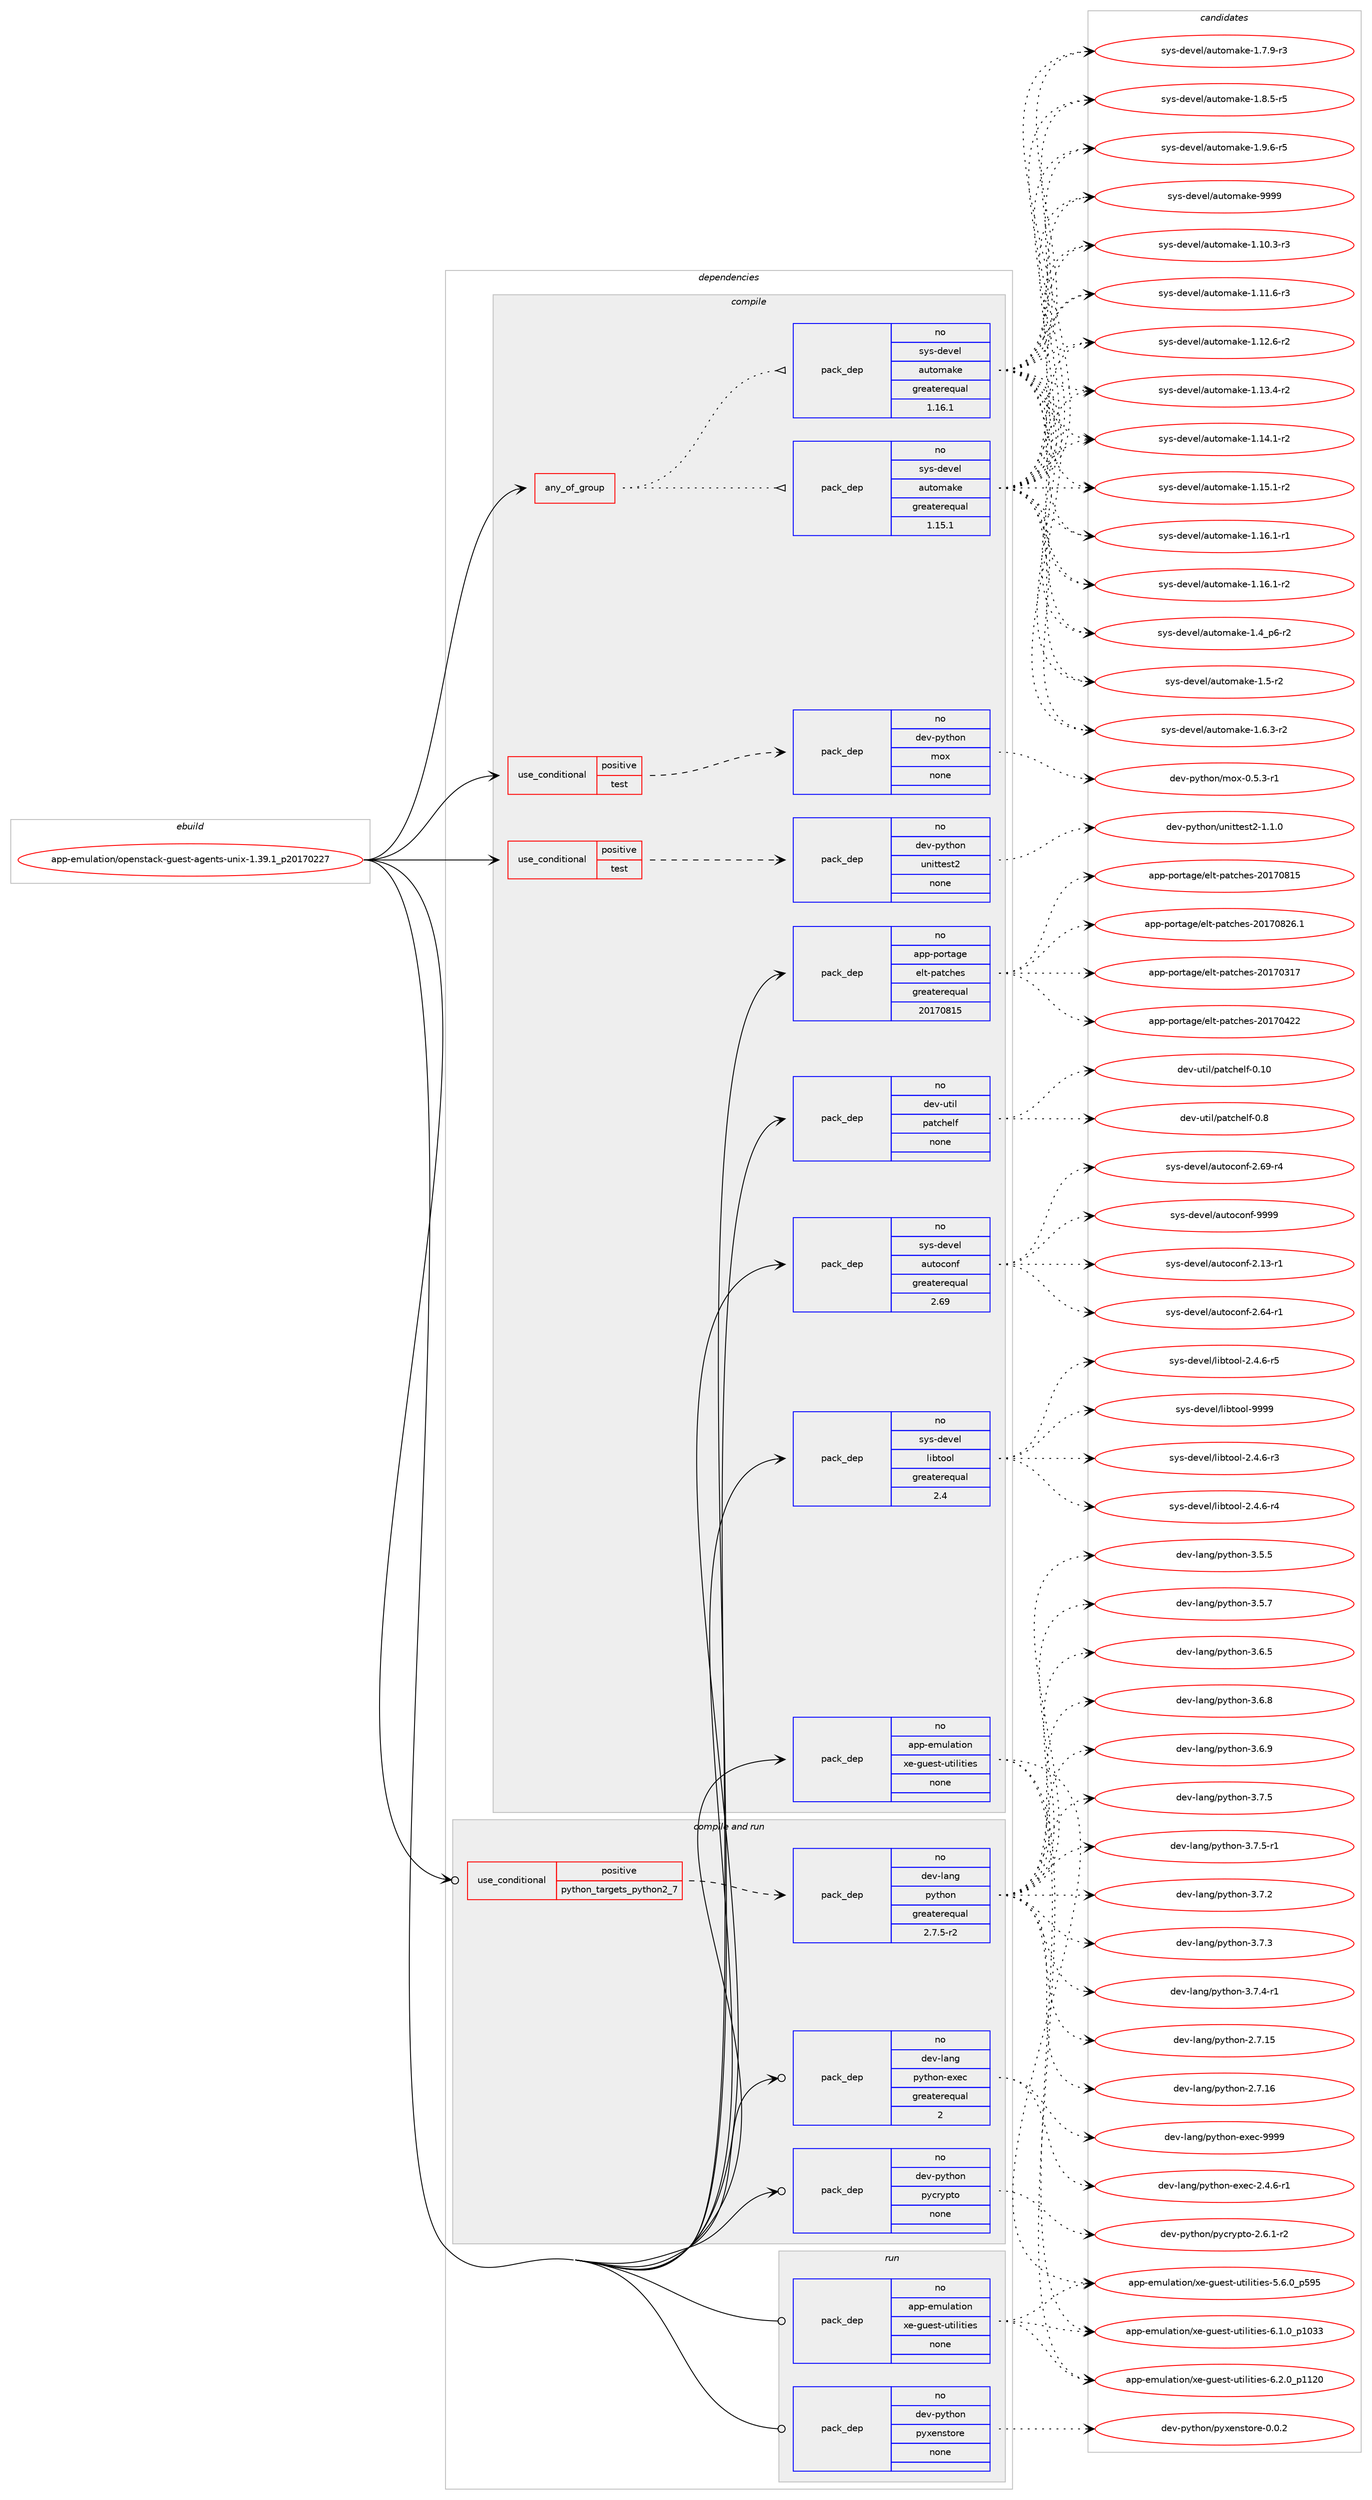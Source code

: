 digraph prolog {

# *************
# Graph options
# *************

newrank=true;
concentrate=true;
compound=true;
graph [rankdir=LR,fontname=Helvetica,fontsize=10,ranksep=1.5];#, ranksep=2.5, nodesep=0.2];
edge  [arrowhead=vee];
node  [fontname=Helvetica,fontsize=10];

# **********
# The ebuild
# **********

subgraph cluster_leftcol {
color=gray;
rank=same;
label=<<i>ebuild</i>>;
id [label="app-emulation/openstack-guest-agents-unix-1.39.1_p20170227", color=red, width=4, href="../app-emulation/openstack-guest-agents-unix-1.39.1_p20170227.svg"];
}

# ****************
# The dependencies
# ****************

subgraph cluster_midcol {
color=gray;
label=<<i>dependencies</i>>;
subgraph cluster_compile {
fillcolor="#eeeeee";
style=filled;
label=<<i>compile</i>>;
subgraph any8524 {
dependency487318 [label=<<TABLE BORDER="0" CELLBORDER="1" CELLSPACING="0" CELLPADDING="4"><TR><TD CELLPADDING="10">any_of_group</TD></TR></TABLE>>, shape=none, color=red];subgraph pack362527 {
dependency487319 [label=<<TABLE BORDER="0" CELLBORDER="1" CELLSPACING="0" CELLPADDING="4" WIDTH="220"><TR><TD ROWSPAN="6" CELLPADDING="30">pack_dep</TD></TR><TR><TD WIDTH="110">no</TD></TR><TR><TD>sys-devel</TD></TR><TR><TD>automake</TD></TR><TR><TD>greaterequal</TD></TR><TR><TD>1.16.1</TD></TR></TABLE>>, shape=none, color=blue];
}
dependency487318:e -> dependency487319:w [weight=20,style="dotted",arrowhead="oinv"];
subgraph pack362528 {
dependency487320 [label=<<TABLE BORDER="0" CELLBORDER="1" CELLSPACING="0" CELLPADDING="4" WIDTH="220"><TR><TD ROWSPAN="6" CELLPADDING="30">pack_dep</TD></TR><TR><TD WIDTH="110">no</TD></TR><TR><TD>sys-devel</TD></TR><TR><TD>automake</TD></TR><TR><TD>greaterequal</TD></TR><TR><TD>1.15.1</TD></TR></TABLE>>, shape=none, color=blue];
}
dependency487318:e -> dependency487320:w [weight=20,style="dotted",arrowhead="oinv"];
}
id:e -> dependency487318:w [weight=20,style="solid",arrowhead="vee"];
subgraph cond115959 {
dependency487321 [label=<<TABLE BORDER="0" CELLBORDER="1" CELLSPACING="0" CELLPADDING="4"><TR><TD ROWSPAN="3" CELLPADDING="10">use_conditional</TD></TR><TR><TD>positive</TD></TR><TR><TD>test</TD></TR></TABLE>>, shape=none, color=red];
subgraph pack362529 {
dependency487322 [label=<<TABLE BORDER="0" CELLBORDER="1" CELLSPACING="0" CELLPADDING="4" WIDTH="220"><TR><TD ROWSPAN="6" CELLPADDING="30">pack_dep</TD></TR><TR><TD WIDTH="110">no</TD></TR><TR><TD>dev-python</TD></TR><TR><TD>mox</TD></TR><TR><TD>none</TD></TR><TR><TD></TD></TR></TABLE>>, shape=none, color=blue];
}
dependency487321:e -> dependency487322:w [weight=20,style="dashed",arrowhead="vee"];
}
id:e -> dependency487321:w [weight=20,style="solid",arrowhead="vee"];
subgraph cond115960 {
dependency487323 [label=<<TABLE BORDER="0" CELLBORDER="1" CELLSPACING="0" CELLPADDING="4"><TR><TD ROWSPAN="3" CELLPADDING="10">use_conditional</TD></TR><TR><TD>positive</TD></TR><TR><TD>test</TD></TR></TABLE>>, shape=none, color=red];
subgraph pack362530 {
dependency487324 [label=<<TABLE BORDER="0" CELLBORDER="1" CELLSPACING="0" CELLPADDING="4" WIDTH="220"><TR><TD ROWSPAN="6" CELLPADDING="30">pack_dep</TD></TR><TR><TD WIDTH="110">no</TD></TR><TR><TD>dev-python</TD></TR><TR><TD>unittest2</TD></TR><TR><TD>none</TD></TR><TR><TD></TD></TR></TABLE>>, shape=none, color=blue];
}
dependency487323:e -> dependency487324:w [weight=20,style="dashed",arrowhead="vee"];
}
id:e -> dependency487323:w [weight=20,style="solid",arrowhead="vee"];
subgraph pack362531 {
dependency487325 [label=<<TABLE BORDER="0" CELLBORDER="1" CELLSPACING="0" CELLPADDING="4" WIDTH="220"><TR><TD ROWSPAN="6" CELLPADDING="30">pack_dep</TD></TR><TR><TD WIDTH="110">no</TD></TR><TR><TD>app-emulation</TD></TR><TR><TD>xe-guest-utilities</TD></TR><TR><TD>none</TD></TR><TR><TD></TD></TR></TABLE>>, shape=none, color=blue];
}
id:e -> dependency487325:w [weight=20,style="solid",arrowhead="vee"];
subgraph pack362532 {
dependency487326 [label=<<TABLE BORDER="0" CELLBORDER="1" CELLSPACING="0" CELLPADDING="4" WIDTH="220"><TR><TD ROWSPAN="6" CELLPADDING="30">pack_dep</TD></TR><TR><TD WIDTH="110">no</TD></TR><TR><TD>app-portage</TD></TR><TR><TD>elt-patches</TD></TR><TR><TD>greaterequal</TD></TR><TR><TD>20170815</TD></TR></TABLE>>, shape=none, color=blue];
}
id:e -> dependency487326:w [weight=20,style="solid",arrowhead="vee"];
subgraph pack362533 {
dependency487327 [label=<<TABLE BORDER="0" CELLBORDER="1" CELLSPACING="0" CELLPADDING="4" WIDTH="220"><TR><TD ROWSPAN="6" CELLPADDING="30">pack_dep</TD></TR><TR><TD WIDTH="110">no</TD></TR><TR><TD>dev-util</TD></TR><TR><TD>patchelf</TD></TR><TR><TD>none</TD></TR><TR><TD></TD></TR></TABLE>>, shape=none, color=blue];
}
id:e -> dependency487327:w [weight=20,style="solid",arrowhead="vee"];
subgraph pack362534 {
dependency487328 [label=<<TABLE BORDER="0" CELLBORDER="1" CELLSPACING="0" CELLPADDING="4" WIDTH="220"><TR><TD ROWSPAN="6" CELLPADDING="30">pack_dep</TD></TR><TR><TD WIDTH="110">no</TD></TR><TR><TD>sys-devel</TD></TR><TR><TD>autoconf</TD></TR><TR><TD>greaterequal</TD></TR><TR><TD>2.69</TD></TR></TABLE>>, shape=none, color=blue];
}
id:e -> dependency487328:w [weight=20,style="solid",arrowhead="vee"];
subgraph pack362535 {
dependency487329 [label=<<TABLE BORDER="0" CELLBORDER="1" CELLSPACING="0" CELLPADDING="4" WIDTH="220"><TR><TD ROWSPAN="6" CELLPADDING="30">pack_dep</TD></TR><TR><TD WIDTH="110">no</TD></TR><TR><TD>sys-devel</TD></TR><TR><TD>libtool</TD></TR><TR><TD>greaterequal</TD></TR><TR><TD>2.4</TD></TR></TABLE>>, shape=none, color=blue];
}
id:e -> dependency487329:w [weight=20,style="solid",arrowhead="vee"];
}
subgraph cluster_compileandrun {
fillcolor="#eeeeee";
style=filled;
label=<<i>compile and run</i>>;
subgraph cond115961 {
dependency487330 [label=<<TABLE BORDER="0" CELLBORDER="1" CELLSPACING="0" CELLPADDING="4"><TR><TD ROWSPAN="3" CELLPADDING="10">use_conditional</TD></TR><TR><TD>positive</TD></TR><TR><TD>python_targets_python2_7</TD></TR></TABLE>>, shape=none, color=red];
subgraph pack362536 {
dependency487331 [label=<<TABLE BORDER="0" CELLBORDER="1" CELLSPACING="0" CELLPADDING="4" WIDTH="220"><TR><TD ROWSPAN="6" CELLPADDING="30">pack_dep</TD></TR><TR><TD WIDTH="110">no</TD></TR><TR><TD>dev-lang</TD></TR><TR><TD>python</TD></TR><TR><TD>greaterequal</TD></TR><TR><TD>2.7.5-r2</TD></TR></TABLE>>, shape=none, color=blue];
}
dependency487330:e -> dependency487331:w [weight=20,style="dashed",arrowhead="vee"];
}
id:e -> dependency487330:w [weight=20,style="solid",arrowhead="odotvee"];
subgraph pack362537 {
dependency487332 [label=<<TABLE BORDER="0" CELLBORDER="1" CELLSPACING="0" CELLPADDING="4" WIDTH="220"><TR><TD ROWSPAN="6" CELLPADDING="30">pack_dep</TD></TR><TR><TD WIDTH="110">no</TD></TR><TR><TD>dev-lang</TD></TR><TR><TD>python-exec</TD></TR><TR><TD>greaterequal</TD></TR><TR><TD>2</TD></TR></TABLE>>, shape=none, color=blue];
}
id:e -> dependency487332:w [weight=20,style="solid",arrowhead="odotvee"];
subgraph pack362538 {
dependency487333 [label=<<TABLE BORDER="0" CELLBORDER="1" CELLSPACING="0" CELLPADDING="4" WIDTH="220"><TR><TD ROWSPAN="6" CELLPADDING="30">pack_dep</TD></TR><TR><TD WIDTH="110">no</TD></TR><TR><TD>dev-python</TD></TR><TR><TD>pycrypto</TD></TR><TR><TD>none</TD></TR><TR><TD></TD></TR></TABLE>>, shape=none, color=blue];
}
id:e -> dependency487333:w [weight=20,style="solid",arrowhead="odotvee"];
}
subgraph cluster_run {
fillcolor="#eeeeee";
style=filled;
label=<<i>run</i>>;
subgraph pack362539 {
dependency487334 [label=<<TABLE BORDER="0" CELLBORDER="1" CELLSPACING="0" CELLPADDING="4" WIDTH="220"><TR><TD ROWSPAN="6" CELLPADDING="30">pack_dep</TD></TR><TR><TD WIDTH="110">no</TD></TR><TR><TD>app-emulation</TD></TR><TR><TD>xe-guest-utilities</TD></TR><TR><TD>none</TD></TR><TR><TD></TD></TR></TABLE>>, shape=none, color=blue];
}
id:e -> dependency487334:w [weight=20,style="solid",arrowhead="odot"];
subgraph pack362540 {
dependency487335 [label=<<TABLE BORDER="0" CELLBORDER="1" CELLSPACING="0" CELLPADDING="4" WIDTH="220"><TR><TD ROWSPAN="6" CELLPADDING="30">pack_dep</TD></TR><TR><TD WIDTH="110">no</TD></TR><TR><TD>dev-python</TD></TR><TR><TD>pyxenstore</TD></TR><TR><TD>none</TD></TR><TR><TD></TD></TR></TABLE>>, shape=none, color=blue];
}
id:e -> dependency487335:w [weight=20,style="solid",arrowhead="odot"];
}
}

# **************
# The candidates
# **************

subgraph cluster_choices {
rank=same;
color=gray;
label=<<i>candidates</i>>;

subgraph choice362527 {
color=black;
nodesep=1;
choice11512111545100101118101108479711711611110997107101454946494846514511451 [label="sys-devel/automake-1.10.3-r3", color=red, width=4,href="../sys-devel/automake-1.10.3-r3.svg"];
choice11512111545100101118101108479711711611110997107101454946494946544511451 [label="sys-devel/automake-1.11.6-r3", color=red, width=4,href="../sys-devel/automake-1.11.6-r3.svg"];
choice11512111545100101118101108479711711611110997107101454946495046544511450 [label="sys-devel/automake-1.12.6-r2", color=red, width=4,href="../sys-devel/automake-1.12.6-r2.svg"];
choice11512111545100101118101108479711711611110997107101454946495146524511450 [label="sys-devel/automake-1.13.4-r2", color=red, width=4,href="../sys-devel/automake-1.13.4-r2.svg"];
choice11512111545100101118101108479711711611110997107101454946495246494511450 [label="sys-devel/automake-1.14.1-r2", color=red, width=4,href="../sys-devel/automake-1.14.1-r2.svg"];
choice11512111545100101118101108479711711611110997107101454946495346494511450 [label="sys-devel/automake-1.15.1-r2", color=red, width=4,href="../sys-devel/automake-1.15.1-r2.svg"];
choice11512111545100101118101108479711711611110997107101454946495446494511449 [label="sys-devel/automake-1.16.1-r1", color=red, width=4,href="../sys-devel/automake-1.16.1-r1.svg"];
choice11512111545100101118101108479711711611110997107101454946495446494511450 [label="sys-devel/automake-1.16.1-r2", color=red, width=4,href="../sys-devel/automake-1.16.1-r2.svg"];
choice115121115451001011181011084797117116111109971071014549465295112544511450 [label="sys-devel/automake-1.4_p6-r2", color=red, width=4,href="../sys-devel/automake-1.4_p6-r2.svg"];
choice11512111545100101118101108479711711611110997107101454946534511450 [label="sys-devel/automake-1.5-r2", color=red, width=4,href="../sys-devel/automake-1.5-r2.svg"];
choice115121115451001011181011084797117116111109971071014549465446514511450 [label="sys-devel/automake-1.6.3-r2", color=red, width=4,href="../sys-devel/automake-1.6.3-r2.svg"];
choice115121115451001011181011084797117116111109971071014549465546574511451 [label="sys-devel/automake-1.7.9-r3", color=red, width=4,href="../sys-devel/automake-1.7.9-r3.svg"];
choice115121115451001011181011084797117116111109971071014549465646534511453 [label="sys-devel/automake-1.8.5-r5", color=red, width=4,href="../sys-devel/automake-1.8.5-r5.svg"];
choice115121115451001011181011084797117116111109971071014549465746544511453 [label="sys-devel/automake-1.9.6-r5", color=red, width=4,href="../sys-devel/automake-1.9.6-r5.svg"];
choice115121115451001011181011084797117116111109971071014557575757 [label="sys-devel/automake-9999", color=red, width=4,href="../sys-devel/automake-9999.svg"];
dependency487319:e -> choice11512111545100101118101108479711711611110997107101454946494846514511451:w [style=dotted,weight="100"];
dependency487319:e -> choice11512111545100101118101108479711711611110997107101454946494946544511451:w [style=dotted,weight="100"];
dependency487319:e -> choice11512111545100101118101108479711711611110997107101454946495046544511450:w [style=dotted,weight="100"];
dependency487319:e -> choice11512111545100101118101108479711711611110997107101454946495146524511450:w [style=dotted,weight="100"];
dependency487319:e -> choice11512111545100101118101108479711711611110997107101454946495246494511450:w [style=dotted,weight="100"];
dependency487319:e -> choice11512111545100101118101108479711711611110997107101454946495346494511450:w [style=dotted,weight="100"];
dependency487319:e -> choice11512111545100101118101108479711711611110997107101454946495446494511449:w [style=dotted,weight="100"];
dependency487319:e -> choice11512111545100101118101108479711711611110997107101454946495446494511450:w [style=dotted,weight="100"];
dependency487319:e -> choice115121115451001011181011084797117116111109971071014549465295112544511450:w [style=dotted,weight="100"];
dependency487319:e -> choice11512111545100101118101108479711711611110997107101454946534511450:w [style=dotted,weight="100"];
dependency487319:e -> choice115121115451001011181011084797117116111109971071014549465446514511450:w [style=dotted,weight="100"];
dependency487319:e -> choice115121115451001011181011084797117116111109971071014549465546574511451:w [style=dotted,weight="100"];
dependency487319:e -> choice115121115451001011181011084797117116111109971071014549465646534511453:w [style=dotted,weight="100"];
dependency487319:e -> choice115121115451001011181011084797117116111109971071014549465746544511453:w [style=dotted,weight="100"];
dependency487319:e -> choice115121115451001011181011084797117116111109971071014557575757:w [style=dotted,weight="100"];
}
subgraph choice362528 {
color=black;
nodesep=1;
choice11512111545100101118101108479711711611110997107101454946494846514511451 [label="sys-devel/automake-1.10.3-r3", color=red, width=4,href="../sys-devel/automake-1.10.3-r3.svg"];
choice11512111545100101118101108479711711611110997107101454946494946544511451 [label="sys-devel/automake-1.11.6-r3", color=red, width=4,href="../sys-devel/automake-1.11.6-r3.svg"];
choice11512111545100101118101108479711711611110997107101454946495046544511450 [label="sys-devel/automake-1.12.6-r2", color=red, width=4,href="../sys-devel/automake-1.12.6-r2.svg"];
choice11512111545100101118101108479711711611110997107101454946495146524511450 [label="sys-devel/automake-1.13.4-r2", color=red, width=4,href="../sys-devel/automake-1.13.4-r2.svg"];
choice11512111545100101118101108479711711611110997107101454946495246494511450 [label="sys-devel/automake-1.14.1-r2", color=red, width=4,href="../sys-devel/automake-1.14.1-r2.svg"];
choice11512111545100101118101108479711711611110997107101454946495346494511450 [label="sys-devel/automake-1.15.1-r2", color=red, width=4,href="../sys-devel/automake-1.15.1-r2.svg"];
choice11512111545100101118101108479711711611110997107101454946495446494511449 [label="sys-devel/automake-1.16.1-r1", color=red, width=4,href="../sys-devel/automake-1.16.1-r1.svg"];
choice11512111545100101118101108479711711611110997107101454946495446494511450 [label="sys-devel/automake-1.16.1-r2", color=red, width=4,href="../sys-devel/automake-1.16.1-r2.svg"];
choice115121115451001011181011084797117116111109971071014549465295112544511450 [label="sys-devel/automake-1.4_p6-r2", color=red, width=4,href="../sys-devel/automake-1.4_p6-r2.svg"];
choice11512111545100101118101108479711711611110997107101454946534511450 [label="sys-devel/automake-1.5-r2", color=red, width=4,href="../sys-devel/automake-1.5-r2.svg"];
choice115121115451001011181011084797117116111109971071014549465446514511450 [label="sys-devel/automake-1.6.3-r2", color=red, width=4,href="../sys-devel/automake-1.6.3-r2.svg"];
choice115121115451001011181011084797117116111109971071014549465546574511451 [label="sys-devel/automake-1.7.9-r3", color=red, width=4,href="../sys-devel/automake-1.7.9-r3.svg"];
choice115121115451001011181011084797117116111109971071014549465646534511453 [label="sys-devel/automake-1.8.5-r5", color=red, width=4,href="../sys-devel/automake-1.8.5-r5.svg"];
choice115121115451001011181011084797117116111109971071014549465746544511453 [label="sys-devel/automake-1.9.6-r5", color=red, width=4,href="../sys-devel/automake-1.9.6-r5.svg"];
choice115121115451001011181011084797117116111109971071014557575757 [label="sys-devel/automake-9999", color=red, width=4,href="../sys-devel/automake-9999.svg"];
dependency487320:e -> choice11512111545100101118101108479711711611110997107101454946494846514511451:w [style=dotted,weight="100"];
dependency487320:e -> choice11512111545100101118101108479711711611110997107101454946494946544511451:w [style=dotted,weight="100"];
dependency487320:e -> choice11512111545100101118101108479711711611110997107101454946495046544511450:w [style=dotted,weight="100"];
dependency487320:e -> choice11512111545100101118101108479711711611110997107101454946495146524511450:w [style=dotted,weight="100"];
dependency487320:e -> choice11512111545100101118101108479711711611110997107101454946495246494511450:w [style=dotted,weight="100"];
dependency487320:e -> choice11512111545100101118101108479711711611110997107101454946495346494511450:w [style=dotted,weight="100"];
dependency487320:e -> choice11512111545100101118101108479711711611110997107101454946495446494511449:w [style=dotted,weight="100"];
dependency487320:e -> choice11512111545100101118101108479711711611110997107101454946495446494511450:w [style=dotted,weight="100"];
dependency487320:e -> choice115121115451001011181011084797117116111109971071014549465295112544511450:w [style=dotted,weight="100"];
dependency487320:e -> choice11512111545100101118101108479711711611110997107101454946534511450:w [style=dotted,weight="100"];
dependency487320:e -> choice115121115451001011181011084797117116111109971071014549465446514511450:w [style=dotted,weight="100"];
dependency487320:e -> choice115121115451001011181011084797117116111109971071014549465546574511451:w [style=dotted,weight="100"];
dependency487320:e -> choice115121115451001011181011084797117116111109971071014549465646534511453:w [style=dotted,weight="100"];
dependency487320:e -> choice115121115451001011181011084797117116111109971071014549465746544511453:w [style=dotted,weight="100"];
dependency487320:e -> choice115121115451001011181011084797117116111109971071014557575757:w [style=dotted,weight="100"];
}
subgraph choice362529 {
color=black;
nodesep=1;
choice10010111845112121116104111110471091111204548465346514511449 [label="dev-python/mox-0.5.3-r1", color=red, width=4,href="../dev-python/mox-0.5.3-r1.svg"];
dependency487322:e -> choice10010111845112121116104111110471091111204548465346514511449:w [style=dotted,weight="100"];
}
subgraph choice362530 {
color=black;
nodesep=1;
choice100101118451121211161041111104711711010511611610111511650454946494648 [label="dev-python/unittest2-1.1.0", color=red, width=4,href="../dev-python/unittest2-1.1.0.svg"];
dependency487324:e -> choice100101118451121211161041111104711711010511611610111511650454946494648:w [style=dotted,weight="100"];
}
subgraph choice362531 {
color=black;
nodesep=1;
choice97112112451011091171089711610511111047120101451031171011151164511711610510810511610510111545534654464895112535753 [label="app-emulation/xe-guest-utilities-5.6.0_p595", color=red, width=4,href="../app-emulation/xe-guest-utilities-5.6.0_p595.svg"];
choice9711211245101109117108971161051111104712010145103117101115116451171161051081051161051011154554464946489511249485151 [label="app-emulation/xe-guest-utilities-6.1.0_p1033", color=red, width=4,href="../app-emulation/xe-guest-utilities-6.1.0_p1033.svg"];
choice9711211245101109117108971161051111104712010145103117101115116451171161051081051161051011154554465046489511249495048 [label="app-emulation/xe-guest-utilities-6.2.0_p1120", color=red, width=4,href="../app-emulation/xe-guest-utilities-6.2.0_p1120.svg"];
dependency487325:e -> choice97112112451011091171089711610511111047120101451031171011151164511711610510810511610510111545534654464895112535753:w [style=dotted,weight="100"];
dependency487325:e -> choice9711211245101109117108971161051111104712010145103117101115116451171161051081051161051011154554464946489511249485151:w [style=dotted,weight="100"];
dependency487325:e -> choice9711211245101109117108971161051111104712010145103117101115116451171161051081051161051011154554465046489511249495048:w [style=dotted,weight="100"];
}
subgraph choice362532 {
color=black;
nodesep=1;
choice97112112451121111141169710310147101108116451129711699104101115455048495548514955 [label="app-portage/elt-patches-20170317", color=red, width=4,href="../app-portage/elt-patches-20170317.svg"];
choice97112112451121111141169710310147101108116451129711699104101115455048495548525050 [label="app-portage/elt-patches-20170422", color=red, width=4,href="../app-portage/elt-patches-20170422.svg"];
choice97112112451121111141169710310147101108116451129711699104101115455048495548564953 [label="app-portage/elt-patches-20170815", color=red, width=4,href="../app-portage/elt-patches-20170815.svg"];
choice971121124511211111411697103101471011081164511297116991041011154550484955485650544649 [label="app-portage/elt-patches-20170826.1", color=red, width=4,href="../app-portage/elt-patches-20170826.1.svg"];
dependency487326:e -> choice97112112451121111141169710310147101108116451129711699104101115455048495548514955:w [style=dotted,weight="100"];
dependency487326:e -> choice97112112451121111141169710310147101108116451129711699104101115455048495548525050:w [style=dotted,weight="100"];
dependency487326:e -> choice97112112451121111141169710310147101108116451129711699104101115455048495548564953:w [style=dotted,weight="100"];
dependency487326:e -> choice971121124511211111411697103101471011081164511297116991041011154550484955485650544649:w [style=dotted,weight="100"];
}
subgraph choice362533 {
color=black;
nodesep=1;
choice100101118451171161051084711297116991041011081024548464948 [label="dev-util/patchelf-0.10", color=red, width=4,href="../dev-util/patchelf-0.10.svg"];
choice1001011184511711610510847112971169910410110810245484656 [label="dev-util/patchelf-0.8", color=red, width=4,href="../dev-util/patchelf-0.8.svg"];
dependency487327:e -> choice100101118451171161051084711297116991041011081024548464948:w [style=dotted,weight="100"];
dependency487327:e -> choice1001011184511711610510847112971169910410110810245484656:w [style=dotted,weight="100"];
}
subgraph choice362534 {
color=black;
nodesep=1;
choice1151211154510010111810110847971171161119911111010245504649514511449 [label="sys-devel/autoconf-2.13-r1", color=red, width=4,href="../sys-devel/autoconf-2.13-r1.svg"];
choice1151211154510010111810110847971171161119911111010245504654524511449 [label="sys-devel/autoconf-2.64-r1", color=red, width=4,href="../sys-devel/autoconf-2.64-r1.svg"];
choice1151211154510010111810110847971171161119911111010245504654574511452 [label="sys-devel/autoconf-2.69-r4", color=red, width=4,href="../sys-devel/autoconf-2.69-r4.svg"];
choice115121115451001011181011084797117116111991111101024557575757 [label="sys-devel/autoconf-9999", color=red, width=4,href="../sys-devel/autoconf-9999.svg"];
dependency487328:e -> choice1151211154510010111810110847971171161119911111010245504649514511449:w [style=dotted,weight="100"];
dependency487328:e -> choice1151211154510010111810110847971171161119911111010245504654524511449:w [style=dotted,weight="100"];
dependency487328:e -> choice1151211154510010111810110847971171161119911111010245504654574511452:w [style=dotted,weight="100"];
dependency487328:e -> choice115121115451001011181011084797117116111991111101024557575757:w [style=dotted,weight="100"];
}
subgraph choice362535 {
color=black;
nodesep=1;
choice1151211154510010111810110847108105981161111111084550465246544511451 [label="sys-devel/libtool-2.4.6-r3", color=red, width=4,href="../sys-devel/libtool-2.4.6-r3.svg"];
choice1151211154510010111810110847108105981161111111084550465246544511452 [label="sys-devel/libtool-2.4.6-r4", color=red, width=4,href="../sys-devel/libtool-2.4.6-r4.svg"];
choice1151211154510010111810110847108105981161111111084550465246544511453 [label="sys-devel/libtool-2.4.6-r5", color=red, width=4,href="../sys-devel/libtool-2.4.6-r5.svg"];
choice1151211154510010111810110847108105981161111111084557575757 [label="sys-devel/libtool-9999", color=red, width=4,href="../sys-devel/libtool-9999.svg"];
dependency487329:e -> choice1151211154510010111810110847108105981161111111084550465246544511451:w [style=dotted,weight="100"];
dependency487329:e -> choice1151211154510010111810110847108105981161111111084550465246544511452:w [style=dotted,weight="100"];
dependency487329:e -> choice1151211154510010111810110847108105981161111111084550465246544511453:w [style=dotted,weight="100"];
dependency487329:e -> choice1151211154510010111810110847108105981161111111084557575757:w [style=dotted,weight="100"];
}
subgraph choice362536 {
color=black;
nodesep=1;
choice10010111845108971101034711212111610411111045504655464953 [label="dev-lang/python-2.7.15", color=red, width=4,href="../dev-lang/python-2.7.15.svg"];
choice10010111845108971101034711212111610411111045504655464954 [label="dev-lang/python-2.7.16", color=red, width=4,href="../dev-lang/python-2.7.16.svg"];
choice100101118451089711010347112121116104111110455146534653 [label="dev-lang/python-3.5.5", color=red, width=4,href="../dev-lang/python-3.5.5.svg"];
choice100101118451089711010347112121116104111110455146534655 [label="dev-lang/python-3.5.7", color=red, width=4,href="../dev-lang/python-3.5.7.svg"];
choice100101118451089711010347112121116104111110455146544653 [label="dev-lang/python-3.6.5", color=red, width=4,href="../dev-lang/python-3.6.5.svg"];
choice100101118451089711010347112121116104111110455146544656 [label="dev-lang/python-3.6.8", color=red, width=4,href="../dev-lang/python-3.6.8.svg"];
choice100101118451089711010347112121116104111110455146544657 [label="dev-lang/python-3.6.9", color=red, width=4,href="../dev-lang/python-3.6.9.svg"];
choice100101118451089711010347112121116104111110455146554650 [label="dev-lang/python-3.7.2", color=red, width=4,href="../dev-lang/python-3.7.2.svg"];
choice100101118451089711010347112121116104111110455146554651 [label="dev-lang/python-3.7.3", color=red, width=4,href="../dev-lang/python-3.7.3.svg"];
choice1001011184510897110103471121211161041111104551465546524511449 [label="dev-lang/python-3.7.4-r1", color=red, width=4,href="../dev-lang/python-3.7.4-r1.svg"];
choice100101118451089711010347112121116104111110455146554653 [label="dev-lang/python-3.7.5", color=red, width=4,href="../dev-lang/python-3.7.5.svg"];
choice1001011184510897110103471121211161041111104551465546534511449 [label="dev-lang/python-3.7.5-r1", color=red, width=4,href="../dev-lang/python-3.7.5-r1.svg"];
dependency487331:e -> choice10010111845108971101034711212111610411111045504655464953:w [style=dotted,weight="100"];
dependency487331:e -> choice10010111845108971101034711212111610411111045504655464954:w [style=dotted,weight="100"];
dependency487331:e -> choice100101118451089711010347112121116104111110455146534653:w [style=dotted,weight="100"];
dependency487331:e -> choice100101118451089711010347112121116104111110455146534655:w [style=dotted,weight="100"];
dependency487331:e -> choice100101118451089711010347112121116104111110455146544653:w [style=dotted,weight="100"];
dependency487331:e -> choice100101118451089711010347112121116104111110455146544656:w [style=dotted,weight="100"];
dependency487331:e -> choice100101118451089711010347112121116104111110455146544657:w [style=dotted,weight="100"];
dependency487331:e -> choice100101118451089711010347112121116104111110455146554650:w [style=dotted,weight="100"];
dependency487331:e -> choice100101118451089711010347112121116104111110455146554651:w [style=dotted,weight="100"];
dependency487331:e -> choice1001011184510897110103471121211161041111104551465546524511449:w [style=dotted,weight="100"];
dependency487331:e -> choice100101118451089711010347112121116104111110455146554653:w [style=dotted,weight="100"];
dependency487331:e -> choice1001011184510897110103471121211161041111104551465546534511449:w [style=dotted,weight="100"];
}
subgraph choice362537 {
color=black;
nodesep=1;
choice10010111845108971101034711212111610411111045101120101994550465246544511449 [label="dev-lang/python-exec-2.4.6-r1", color=red, width=4,href="../dev-lang/python-exec-2.4.6-r1.svg"];
choice10010111845108971101034711212111610411111045101120101994557575757 [label="dev-lang/python-exec-9999", color=red, width=4,href="../dev-lang/python-exec-9999.svg"];
dependency487332:e -> choice10010111845108971101034711212111610411111045101120101994550465246544511449:w [style=dotted,weight="100"];
dependency487332:e -> choice10010111845108971101034711212111610411111045101120101994557575757:w [style=dotted,weight="100"];
}
subgraph choice362538 {
color=black;
nodesep=1;
choice1001011184511212111610411111047112121991141211121161114550465446494511450 [label="dev-python/pycrypto-2.6.1-r2", color=red, width=4,href="../dev-python/pycrypto-2.6.1-r2.svg"];
dependency487333:e -> choice1001011184511212111610411111047112121991141211121161114550465446494511450:w [style=dotted,weight="100"];
}
subgraph choice362539 {
color=black;
nodesep=1;
choice97112112451011091171089711610511111047120101451031171011151164511711610510810511610510111545534654464895112535753 [label="app-emulation/xe-guest-utilities-5.6.0_p595", color=red, width=4,href="../app-emulation/xe-guest-utilities-5.6.0_p595.svg"];
choice9711211245101109117108971161051111104712010145103117101115116451171161051081051161051011154554464946489511249485151 [label="app-emulation/xe-guest-utilities-6.1.0_p1033", color=red, width=4,href="../app-emulation/xe-guest-utilities-6.1.0_p1033.svg"];
choice9711211245101109117108971161051111104712010145103117101115116451171161051081051161051011154554465046489511249495048 [label="app-emulation/xe-guest-utilities-6.2.0_p1120", color=red, width=4,href="../app-emulation/xe-guest-utilities-6.2.0_p1120.svg"];
dependency487334:e -> choice97112112451011091171089711610511111047120101451031171011151164511711610510810511610510111545534654464895112535753:w [style=dotted,weight="100"];
dependency487334:e -> choice9711211245101109117108971161051111104712010145103117101115116451171161051081051161051011154554464946489511249485151:w [style=dotted,weight="100"];
dependency487334:e -> choice9711211245101109117108971161051111104712010145103117101115116451171161051081051161051011154554465046489511249495048:w [style=dotted,weight="100"];
}
subgraph choice362540 {
color=black;
nodesep=1;
choice1001011184511212111610411111047112121120101110115116111114101454846484650 [label="dev-python/pyxenstore-0.0.2", color=red, width=4,href="../dev-python/pyxenstore-0.0.2.svg"];
dependency487335:e -> choice1001011184511212111610411111047112121120101110115116111114101454846484650:w [style=dotted,weight="100"];
}
}

}

